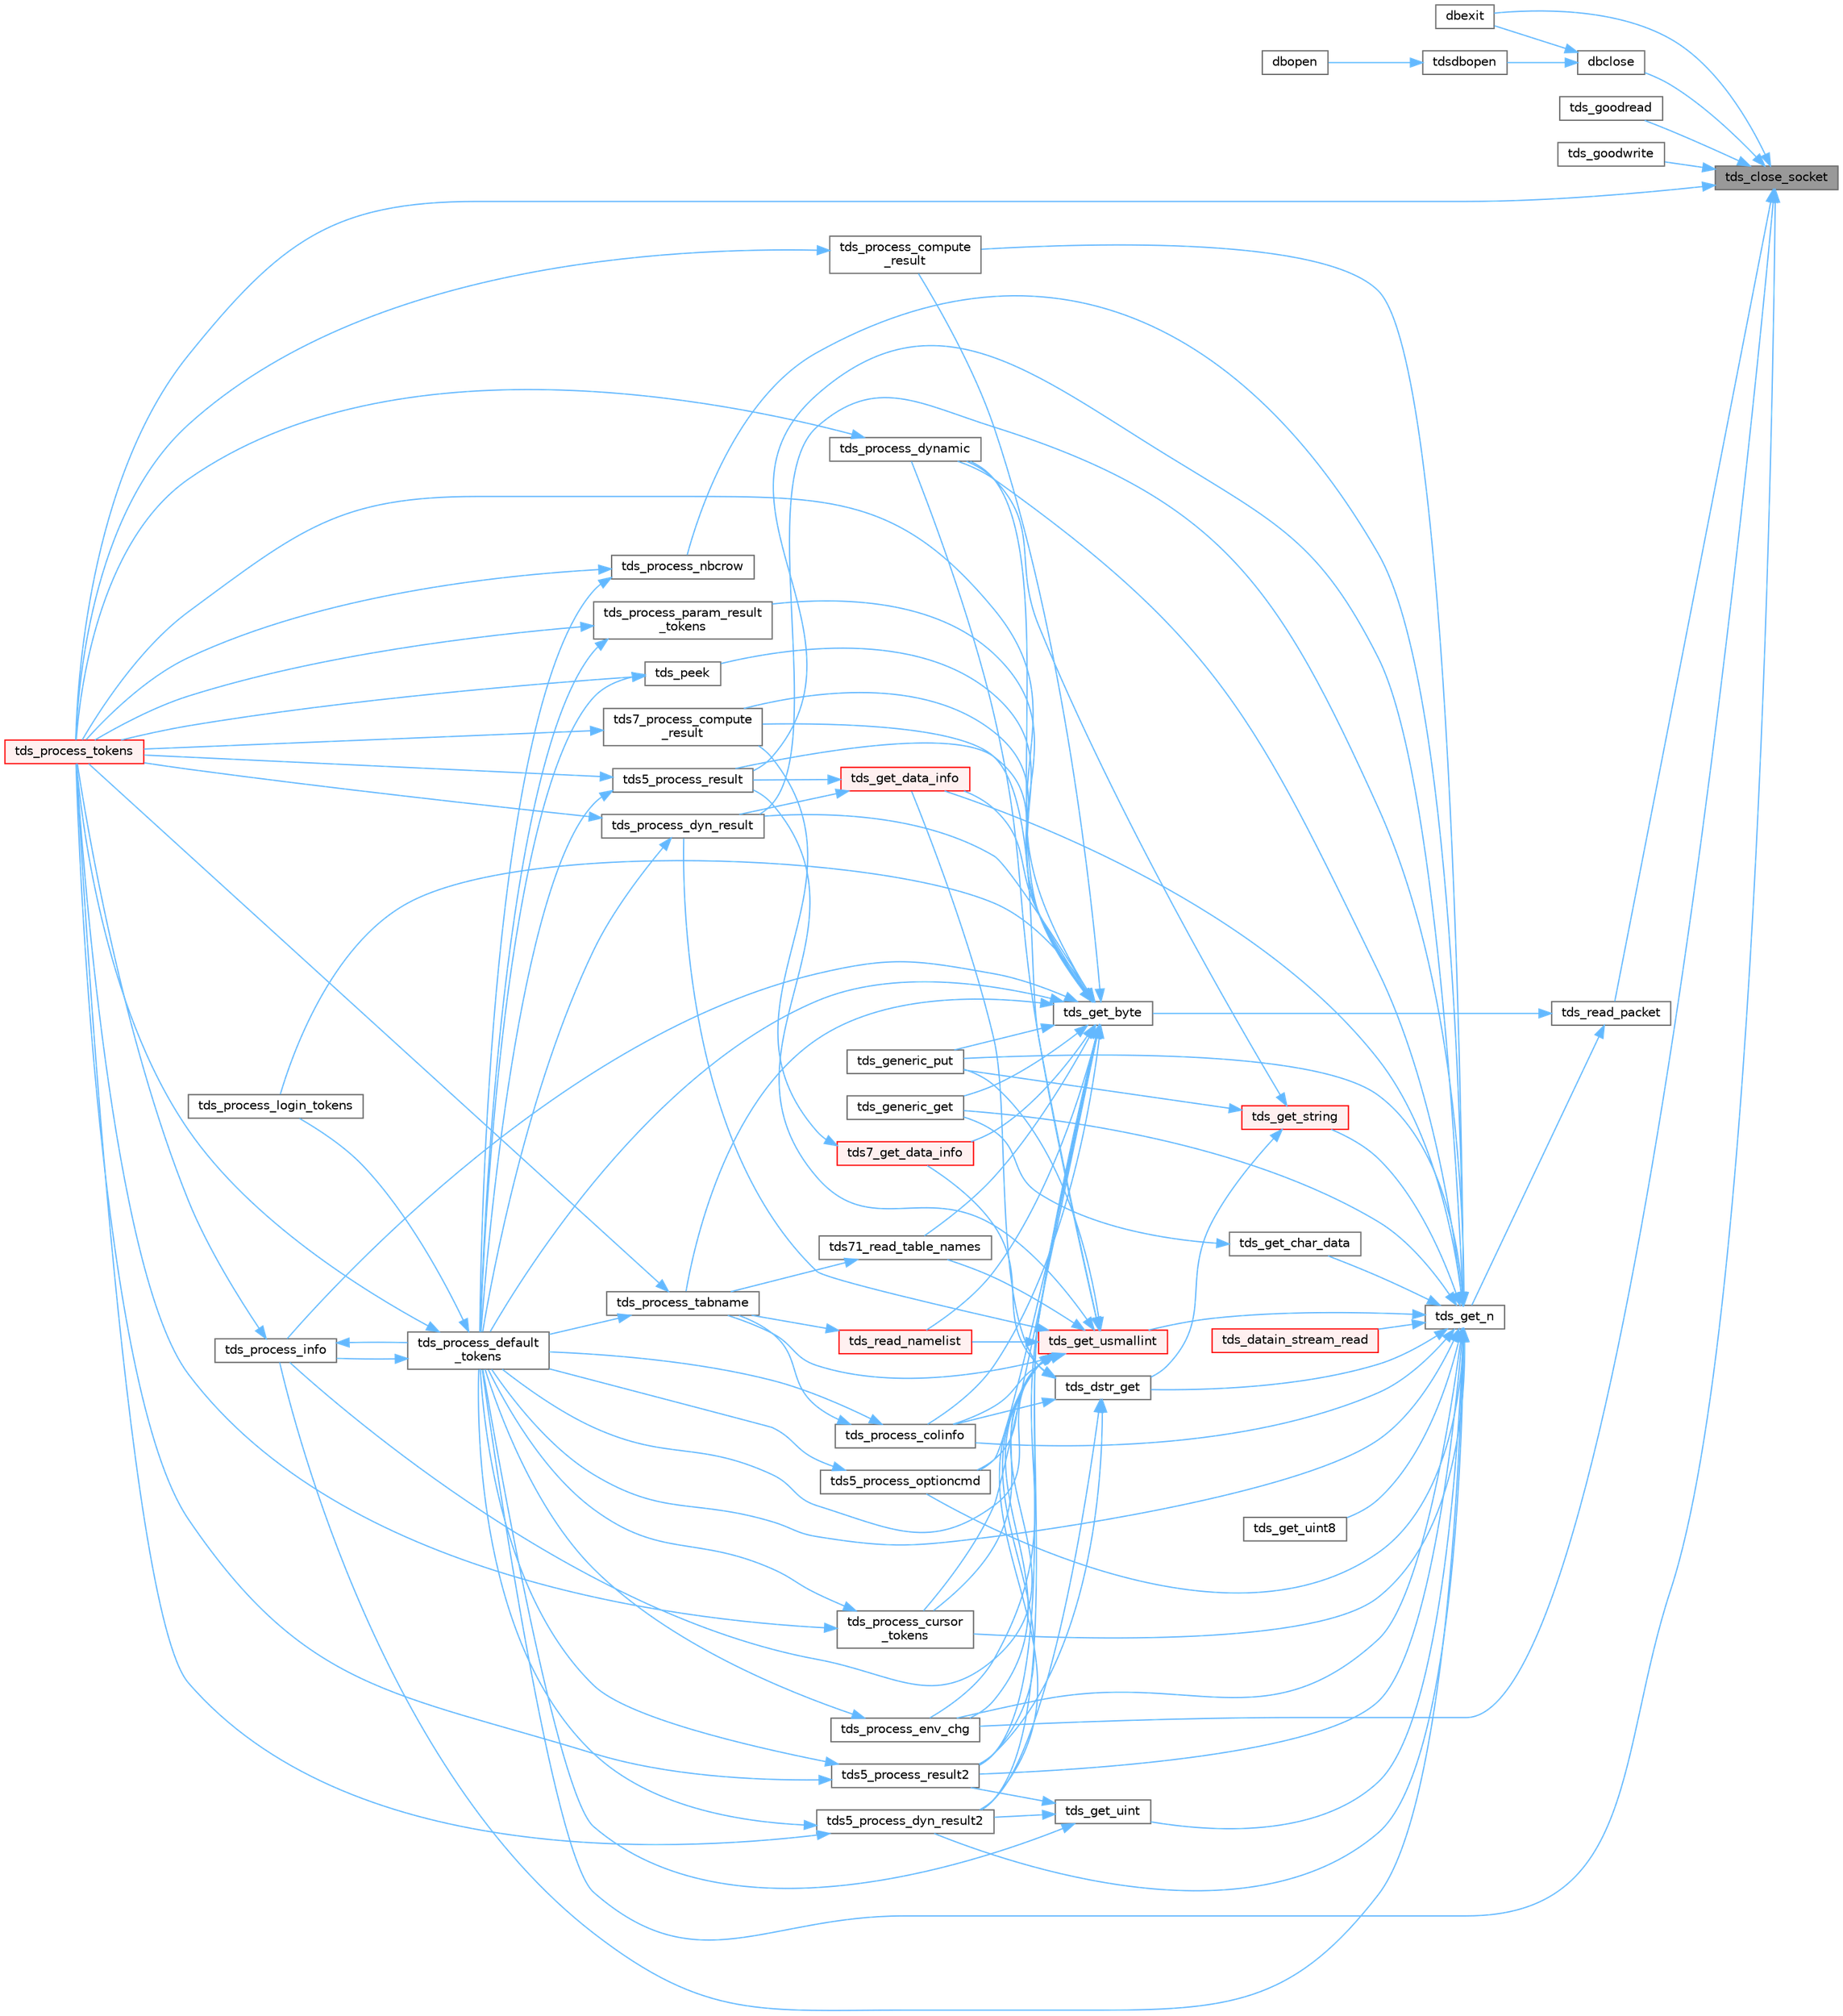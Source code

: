 digraph "tds_close_socket"
{
 // LATEX_PDF_SIZE
  bgcolor="transparent";
  edge [fontname=Helvetica,fontsize=10,labelfontname=Helvetica,labelfontsize=10];
  node [fontname=Helvetica,fontsize=10,shape=box,height=0.2,width=0.4];
  rankdir="RL";
  Node1 [id="Node000001",label="tds_close_socket",height=0.2,width=0.4,color="gray40", fillcolor="grey60", style="filled", fontcolor="black",tooltip="Close current socket."];
  Node1 -> Node2 [id="edge1_Node000001_Node000002",dir="back",color="steelblue1",style="solid",tooltip=" "];
  Node2 [id="Node000002",label="dbclose",height=0.2,width=0.4,color="grey40", fillcolor="white", style="filled",URL="$a00563.html#gaef740b394b44eb33925c2718f7b30d69",tooltip="Close a connection to the server and free associated resources."];
  Node2 -> Node3 [id="edge2_Node000002_Node000003",dir="back",color="steelblue1",style="solid",tooltip=" "];
  Node3 [id="Node000003",label="dbexit",height=0.2,width=0.4,color="grey40", fillcolor="white", style="filled",URL="$a00563.html#gad0044401c8c83205583f93a4764f2d8b",tooltip="Close server connections and free all related structures."];
  Node2 -> Node4 [id="edge3_Node000002_Node000004",dir="back",color="steelblue1",style="solid",tooltip=" "];
  Node4 [id="Node000004",label="tdsdbopen",height=0.2,width=0.4,color="grey40", fillcolor="white", style="filled",URL="$a00569.html#gae6da75d7b9e7b567890fc83c9459d824",tooltip="Form a connection with the server."];
  Node4 -> Node5 [id="edge4_Node000004_Node000005",dir="back",color="steelblue1",style="solid",tooltip=" "];
  Node5 [id="Node000005",label="dbopen",height=0.2,width=0.4,color="grey40", fillcolor="white", style="filled",URL="$a00092.html#af2b7a0ebad53fe7e4e0eda3bbdb89de3",tooltip="Normally not used."];
  Node1 -> Node3 [id="edge5_Node000001_Node000003",dir="back",color="steelblue1",style="solid",tooltip=" "];
  Node1 -> Node6 [id="edge6_Node000001_Node000006",dir="back",color="steelblue1",style="solid",tooltip=" "];
  Node6 [id="Node000006",label="tds_goodread",height=0.2,width=0.4,color="grey40", fillcolor="white", style="filled",URL="$a00579.html#ga6f2ae00407f59fb1ab280fa44a56295e",tooltip="Loops until we have received some characters return -1 on failure."];
  Node1 -> Node7 [id="edge7_Node000001_Node000007",dir="back",color="steelblue1",style="solid",tooltip=" "];
  Node7 [id="Node000007",label="tds_goodwrite",height=0.2,width=0.4,color="grey40", fillcolor="white", style="filled",URL="$a00579.html#ga2734407109c834c5dda7ff8a45c71230",tooltip=" "];
  Node1 -> Node8 [id="edge8_Node000001_Node000008",dir="back",color="steelblue1",style="solid",tooltip=" "];
  Node8 [id="Node000008",label="tds_process_default\l_tokens",height=0.2,width=0.4,color="grey40", fillcolor="white", style="filled",URL="$a00580.html#ga39453d084f3f780ac4602d4abf2839f7",tooltip="tds_process_default_tokens() is a catch all function that is called to process tokens not known to ot..."];
  Node8 -> Node9 [id="edge9_Node000008_Node000009",dir="back",color="steelblue1",style="solid",tooltip=" "];
  Node9 [id="Node000009",label="tds_process_info",height=0.2,width=0.4,color="grey40", fillcolor="white", style="filled",URL="$a00580.html#ga65a2316369529731732f200c190d05d6",tooltip="tds_process_info() is called for INFO, ERR, or EED tokens and is responsible for calling the CLI's me..."];
  Node9 -> Node8 [id="edge10_Node000009_Node000008",dir="back",color="steelblue1",style="solid",tooltip=" "];
  Node9 -> Node10 [id="edge11_Node000009_Node000010",dir="back",color="steelblue1",style="solid",tooltip=" "];
  Node10 [id="Node000010",label="tds_process_tokens",height=0.2,width=0.4,color="red", fillcolor="#FFF0F0", style="filled",URL="$a00580.html#gabfc9de1d1fe718818caf63a4be4035a6",tooltip="process all streams."];
  Node8 -> Node42 [id="edge12_Node000008_Node000042",dir="back",color="steelblue1",style="solid",tooltip=" "];
  Node42 [id="Node000042",label="tds_process_login_tokens",height=0.2,width=0.4,color="grey40", fillcolor="white", style="filled",URL="$a00580.html#ga93945b42d45ee28ae1296b35a1c1e9bb",tooltip="tds_process_login_tokens() is called after sending the login packet to the server."];
  Node8 -> Node10 [id="edge13_Node000008_Node000010",dir="back",color="steelblue1",style="solid",tooltip=" "];
  Node1 -> Node43 [id="edge14_Node000001_Node000043",dir="back",color="steelblue1",style="solid",tooltip=" "];
  Node43 [id="Node000043",label="tds_process_env_chg",height=0.2,width=0.4,color="grey40", fillcolor="white", style="filled",URL="$a00580.html#ga3e1b4df4410a86a563a8c155e7799720",tooltip="tds_process_env_chg() when ever certain things change on the server, such as database,..."];
  Node43 -> Node8 [id="edge15_Node000043_Node000008",dir="back",color="steelblue1",style="solid",tooltip=" "];
  Node1 -> Node10 [id="edge16_Node000001_Node000010",dir="back",color="steelblue1",style="solid",tooltip=" "];
  Node1 -> Node44 [id="edge17_Node000001_Node000044",dir="back",color="steelblue1",style="solid",tooltip=" "];
  Node44 [id="Node000044",label="tds_read_packet",height=0.2,width=0.4,color="grey40", fillcolor="white", style="filled",URL="$a00579.html#ga410619783bdf2bb60b0f27a5578e0e07",tooltip="Read in one 'packet' from the server."];
  Node44 -> Node45 [id="edge18_Node000044_Node000045",dir="back",color="steelblue1",style="solid",tooltip=" "];
  Node45 [id="Node000045",label="tds_get_byte",height=0.2,width=0.4,color="grey40", fillcolor="white", style="filled",URL="$a00579.html#ga0cb72d3f6943795c39db1fa692be0a58",tooltip="Return a single byte from the input buffer."];
  Node45 -> Node46 [id="edge19_Node000045_Node000046",dir="back",color="steelblue1",style="solid",tooltip=" "];
  Node46 [id="Node000046",label="tds5_process_dyn_result2",height=0.2,width=0.4,color="grey40", fillcolor="white", style="filled",URL="$a00580.html#gae688b515631141acfbc41bbb91c8b921",tooltip="Process new TDS 5.0 token for describing output parameters."];
  Node46 -> Node8 [id="edge20_Node000046_Node000008",dir="back",color="steelblue1",style="solid",tooltip=" "];
  Node46 -> Node10 [id="edge21_Node000046_Node000010",dir="back",color="steelblue1",style="solid",tooltip=" "];
  Node45 -> Node47 [id="edge22_Node000045_Node000047",dir="back",color="steelblue1",style="solid",tooltip=" "];
  Node47 [id="Node000047",label="tds5_process_optioncmd",height=0.2,width=0.4,color="grey40", fillcolor="white", style="filled",URL="$a00580.html#gaa6a7e5aeb10a1322911c47be9c43e2d2",tooltip="Process option cmd results."];
  Node47 -> Node8 [id="edge23_Node000047_Node000008",dir="back",color="steelblue1",style="solid",tooltip=" "];
  Node45 -> Node48 [id="edge24_Node000045_Node000048",dir="back",color="steelblue1",style="solid",tooltip=" "];
  Node48 [id="Node000048",label="tds5_process_result",height=0.2,width=0.4,color="grey40", fillcolor="white", style="filled",URL="$a00580.html#ga547b2f48659f77a69aa802d861ac827d",tooltip="tds5_process_result() is the TDS 5.0 result set processing routine."];
  Node48 -> Node8 [id="edge25_Node000048_Node000008",dir="back",color="steelblue1",style="solid",tooltip=" "];
  Node48 -> Node10 [id="edge26_Node000048_Node000010",dir="back",color="steelblue1",style="solid",tooltip=" "];
  Node45 -> Node49 [id="edge27_Node000045_Node000049",dir="back",color="steelblue1",style="solid",tooltip=" "];
  Node49 [id="Node000049",label="tds5_process_result2",height=0.2,width=0.4,color="grey40", fillcolor="white", style="filled",URL="$a00580.html#gabe2bdd5a41ce067cb31aef18ff81cb1c",tooltip="tds5_process_result2() is the new TDS 5.0 result set processing routine."];
  Node49 -> Node8 [id="edge28_Node000049_Node000008",dir="back",color="steelblue1",style="solid",tooltip=" "];
  Node49 -> Node10 [id="edge29_Node000049_Node000010",dir="back",color="steelblue1",style="solid",tooltip=" "];
  Node45 -> Node50 [id="edge30_Node000045_Node000050",dir="back",color="steelblue1",style="solid",tooltip=" "];
  Node50 [id="Node000050",label="tds71_read_table_names",height=0.2,width=0.4,color="grey40", fillcolor="white", style="filled",URL="$a00580.html#ga7482b5730d880fcedbe9fcd609a550ce",tooltip="Reads table names for TDS 7.1+."];
  Node50 -> Node51 [id="edge31_Node000050_Node000051",dir="back",color="steelblue1",style="solid",tooltip=" "];
  Node51 [id="Node000051",label="tds_process_tabname",height=0.2,width=0.4,color="grey40", fillcolor="white", style="filled",URL="$a00580.html#gaeec59bca9bd0c5388e245f0d19d9c81a",tooltip="Process list of table from network."];
  Node51 -> Node8 [id="edge32_Node000051_Node000008",dir="back",color="steelblue1",style="solid",tooltip=" "];
  Node51 -> Node10 [id="edge33_Node000051_Node000010",dir="back",color="steelblue1",style="solid",tooltip=" "];
  Node45 -> Node52 [id="edge34_Node000045_Node000052",dir="back",color="steelblue1",style="solid",tooltip=" "];
  Node52 [id="Node000052",label="tds7_get_data_info",height=0.2,width=0.4,color="red", fillcolor="#FFF0F0", style="filled",URL="$a00580.html#ga07cee55fd522cca16fb59b7a8f0b1376",tooltip="Reads data information from wire."];
  Node52 -> Node53 [id="edge35_Node000052_Node000053",dir="back",color="steelblue1",style="solid",tooltip=" "];
  Node53 [id="Node000053",label="tds7_process_compute\l_result",height=0.2,width=0.4,color="grey40", fillcolor="white", style="filled",URL="$a00580.html#ga6728e344caa20aea1def85f58dea138b",tooltip="tds7_process_compute_result() processes compute result sets for TDS 7/8."];
  Node53 -> Node10 [id="edge36_Node000053_Node000010",dir="back",color="steelblue1",style="solid",tooltip=" "];
  Node45 -> Node53 [id="edge37_Node000045_Node000053",dir="back",color="steelblue1",style="solid",tooltip=" "];
  Node45 -> Node55 [id="edge38_Node000045_Node000055",dir="back",color="steelblue1",style="solid",tooltip=" "];
  Node55 [id="Node000055",label="tds_generic_get",height=0.2,width=0.4,color="grey40", fillcolor="white", style="filled",URL="$a00260.html#abac4d689e0e31e80587f89247c6395a4",tooltip="Read a data from wire."];
  Node45 -> Node56 [id="edge39_Node000045_Node000056",dir="back",color="steelblue1",style="solid",tooltip=" "];
  Node56 [id="Node000056",label="tds_generic_put",height=0.2,width=0.4,color="grey40", fillcolor="white", style="filled",URL="$a00260.html#a84e17808683ba2dd956e811a42e23176",tooltip="Write data to wire."];
  Node45 -> Node57 [id="edge40_Node000045_Node000057",dir="back",color="steelblue1",style="solid",tooltip=" "];
  Node57 [id="Node000057",label="tds_get_data_info",height=0.2,width=0.4,color="red", fillcolor="#FFF0F0", style="filled",URL="$a00580.html#gad9b6b86f48be077fb44ac603845a0c27",tooltip="Reads data metadata from wire."];
  Node57 -> Node48 [id="edge41_Node000057_Node000048",dir="back",color="steelblue1",style="solid",tooltip=" "];
  Node57 -> Node58 [id="edge42_Node000057_Node000058",dir="back",color="steelblue1",style="solid",tooltip=" "];
  Node58 [id="Node000058",label="tds_process_dyn_result",height=0.2,width=0.4,color="grey40", fillcolor="white", style="filled",URL="$a00580.html#ga416cf119c1d4a0fca27dc5b50c261358",tooltip="Process results from dynamic."];
  Node58 -> Node8 [id="edge43_Node000058_Node000008",dir="back",color="steelblue1",style="solid",tooltip=" "];
  Node58 -> Node10 [id="edge44_Node000058_Node000010",dir="back",color="steelblue1",style="solid",tooltip=" "];
  Node45 -> Node61 [id="edge45_Node000045_Node000061",dir="back",color="steelblue1",style="solid",tooltip=" "];
  Node61 [id="Node000061",label="tds_peek",height=0.2,width=0.4,color="grey40", fillcolor="white", style="filled",URL="$a00579.html#ga221e98a9c8be96ec6c8547891e1b53af",tooltip="Reads a byte from the TDS stream without removing it."];
  Node61 -> Node8 [id="edge46_Node000061_Node000008",dir="back",color="steelblue1",style="solid",tooltip=" "];
  Node61 -> Node10 [id="edge47_Node000061_Node000010",dir="back",color="steelblue1",style="solid",tooltip=" "];
  Node45 -> Node62 [id="edge48_Node000045_Node000062",dir="back",color="steelblue1",style="solid",tooltip=" "];
  Node62 [id="Node000062",label="tds_process_colinfo",height=0.2,width=0.4,color="grey40", fillcolor="white", style="filled",URL="$a00580.html#ga22c7f413d43fc0d511e122a3de389166",tooltip="Reads column information."];
  Node62 -> Node8 [id="edge49_Node000062_Node000008",dir="back",color="steelblue1",style="solid",tooltip=" "];
  Node62 -> Node51 [id="edge50_Node000062_Node000051",dir="back",color="steelblue1",style="solid",tooltip=" "];
  Node45 -> Node63 [id="edge51_Node000045_Node000063",dir="back",color="steelblue1",style="solid",tooltip=" "];
  Node63 [id="Node000063",label="tds_process_compute\l_result",height=0.2,width=0.4,color="grey40", fillcolor="white", style="filled",URL="$a00580.html#gae3368ea80d0d8b13791ceb13ee5f19c9",tooltip="tds_process_compute_result() processes compute result sets."];
  Node63 -> Node10 [id="edge52_Node000063_Node000010",dir="back",color="steelblue1",style="solid",tooltip=" "];
  Node45 -> Node64 [id="edge53_Node000045_Node000064",dir="back",color="steelblue1",style="solid",tooltip=" "];
  Node64 [id="Node000064",label="tds_process_cursor\l_tokens",height=0.2,width=0.4,color="grey40", fillcolor="white", style="filled",URL="$a00580.html#ga315d875d90c64d12d61fc9e33b4dee96",tooltip="Reads cursor command results."];
  Node64 -> Node8 [id="edge54_Node000064_Node000008",dir="back",color="steelblue1",style="solid",tooltip=" "];
  Node64 -> Node10 [id="edge55_Node000064_Node000010",dir="back",color="steelblue1",style="solid",tooltip=" "];
  Node45 -> Node8 [id="edge56_Node000045_Node000008",dir="back",color="steelblue1",style="solid",tooltip=" "];
  Node45 -> Node58 [id="edge57_Node000045_Node000058",dir="back",color="steelblue1",style="solid",tooltip=" "];
  Node45 -> Node65 [id="edge58_Node000045_Node000065",dir="back",color="steelblue1",style="solid",tooltip=" "];
  Node65 [id="Node000065",label="tds_process_dynamic",height=0.2,width=0.4,color="grey40", fillcolor="white", style="filled",URL="$a00580.html#ga5cfc0340d8d717e67f60037e029b2142",tooltip="tds_process_dynamic() finds the element of the dyns array for the id"];
  Node65 -> Node10 [id="edge59_Node000065_Node000010",dir="back",color="steelblue1",style="solid",tooltip=" "];
  Node45 -> Node43 [id="edge60_Node000045_Node000043",dir="back",color="steelblue1",style="solid",tooltip=" "];
  Node45 -> Node9 [id="edge61_Node000045_Node000009",dir="back",color="steelblue1",style="solid",tooltip=" "];
  Node45 -> Node42 [id="edge62_Node000045_Node000042",dir="back",color="steelblue1",style="solid",tooltip=" "];
  Node45 -> Node60 [id="edge63_Node000045_Node000060",dir="back",color="steelblue1",style="solid",tooltip=" "];
  Node60 [id="Node000060",label="tds_process_param_result\l_tokens",height=0.2,width=0.4,color="grey40", fillcolor="white", style="filled",URL="$a00580.html#ga9fdef8228d29cab7fa9098f07fa73fba",tooltip="Process parameters from networks."];
  Node60 -> Node8 [id="edge64_Node000060_Node000008",dir="back",color="steelblue1",style="solid",tooltip=" "];
  Node60 -> Node10 [id="edge65_Node000060_Node000010",dir="back",color="steelblue1",style="solid",tooltip=" "];
  Node45 -> Node51 [id="edge66_Node000045_Node000051",dir="back",color="steelblue1",style="solid",tooltip=" "];
  Node45 -> Node10 [id="edge67_Node000045_Node000010",dir="back",color="steelblue1",style="solid",tooltip=" "];
  Node45 -> Node66 [id="edge68_Node000045_Node000066",dir="back",color="steelblue1",style="solid",tooltip=" "];
  Node66 [id="Node000066",label="tds_read_namelist",height=0.2,width=0.4,color="red", fillcolor="#FFF0F0", style="filled",URL="$a00580.html#gaeaaed2ea1d8c827da1a0f5b419524ae1",tooltip="Reads list of names (usually table names)"];
  Node66 -> Node51 [id="edge69_Node000066_Node000051",dir="back",color="steelblue1",style="solid",tooltip=" "];
  Node44 -> Node69 [id="edge70_Node000044_Node000069",dir="back",color="steelblue1",style="solid",tooltip=" "];
  Node69 [id="Node000069",label="tds_get_n",height=0.2,width=0.4,color="grey40", fillcolor="white", style="filled",URL="$a00579.html#gae777dd57e8d1bb40349d7d7d8434fddf",tooltip="Get N bytes from the buffer and return them in the already allocated space   given to us."];
  Node69 -> Node46 [id="edge71_Node000069_Node000046",dir="back",color="steelblue1",style="solid",tooltip=" "];
  Node69 -> Node47 [id="edge72_Node000069_Node000047",dir="back",color="steelblue1",style="solid",tooltip=" "];
  Node69 -> Node48 [id="edge73_Node000069_Node000048",dir="back",color="steelblue1",style="solid",tooltip=" "];
  Node69 -> Node49 [id="edge74_Node000069_Node000049",dir="back",color="steelblue1",style="solid",tooltip=" "];
  Node69 -> Node70 [id="edge75_Node000069_Node000070",dir="back",color="steelblue1",style="solid",tooltip=" "];
  Node70 [id="Node000070",label="tds_datain_stream_read",height=0.2,width=0.4,color="red", fillcolor="#FFF0F0", style="filled",URL="$a01467.html#a04b537d889f7d4c9b9701eb81baf7efd",tooltip="Reads data from network for input stream."];
  Node69 -> Node76 [id="edge76_Node000069_Node000076",dir="back",color="steelblue1",style="solid",tooltip=" "];
  Node76 [id="Node000076",label="tds_dstr_get",height=0.2,width=0.4,color="grey40", fillcolor="white", style="filled",URL="$a00579.html#ga017c427e9599c031be5c555cb32abe2c",tooltip="Reads a string from wire and put in a DSTR."];
  Node76 -> Node46 [id="edge77_Node000076_Node000046",dir="back",color="steelblue1",style="solid",tooltip=" "];
  Node76 -> Node49 [id="edge78_Node000076_Node000049",dir="back",color="steelblue1",style="solid",tooltip=" "];
  Node76 -> Node52 [id="edge79_Node000076_Node000052",dir="back",color="steelblue1",style="solid",tooltip=" "];
  Node76 -> Node57 [id="edge80_Node000076_Node000057",dir="back",color="steelblue1",style="solid",tooltip=" "];
  Node76 -> Node62 [id="edge81_Node000076_Node000062",dir="back",color="steelblue1",style="solid",tooltip=" "];
  Node69 -> Node55 [id="edge82_Node000069_Node000055",dir="back",color="steelblue1",style="solid",tooltip=" "];
  Node69 -> Node56 [id="edge83_Node000069_Node000056",dir="back",color="steelblue1",style="solid",tooltip=" "];
  Node69 -> Node73 [id="edge84_Node000069_Node000073",dir="back",color="steelblue1",style="solid",tooltip=" "];
  Node73 [id="Node000073",label="tds_get_char_data",height=0.2,width=0.4,color="grey40", fillcolor="white", style="filled",URL="$a00579.html#ga8d214089b6e97fc0da5e0be09f216d73",tooltip="Fetch character data the wire."];
  Node73 -> Node55 [id="edge85_Node000073_Node000055",dir="back",color="steelblue1",style="solid",tooltip=" "];
  Node69 -> Node57 [id="edge86_Node000069_Node000057",dir="back",color="steelblue1",style="solid",tooltip=" "];
  Node69 -> Node74 [id="edge87_Node000069_Node000074",dir="back",color="steelblue1",style="solid",tooltip=" "];
  Node74 [id="Node000074",label="tds_get_string",height=0.2,width=0.4,color="red", fillcolor="#FFF0F0", style="filled",URL="$a00579.html#ga90f080e6e9448feac15dee1370d66802",tooltip="Fetch a string from the wire."];
  Node74 -> Node76 [id="edge88_Node000074_Node000076",dir="back",color="steelblue1",style="solid",tooltip=" "];
  Node74 -> Node56 [id="edge89_Node000074_Node000056",dir="back",color="steelblue1",style="solid",tooltip=" "];
  Node74 -> Node65 [id="edge90_Node000074_Node000065",dir="back",color="steelblue1",style="solid",tooltip=" "];
  Node69 -> Node77 [id="edge91_Node000069_Node000077",dir="back",color="steelblue1",style="solid",tooltip=" "];
  Node77 [id="Node000077",label="tds_get_uint",height=0.2,width=0.4,color="grey40", fillcolor="white", style="filled",URL="$a00579.html#ga9ac121c269e203337a48c5bf8afc48c3",tooltip="Get an int32 from the server."];
  Node77 -> Node46 [id="edge92_Node000077_Node000046",dir="back",color="steelblue1",style="solid",tooltip=" "];
  Node77 -> Node49 [id="edge93_Node000077_Node000049",dir="back",color="steelblue1",style="solid",tooltip=" "];
  Node77 -> Node8 [id="edge94_Node000077_Node000008",dir="back",color="steelblue1",style="solid",tooltip=" "];
  Node69 -> Node78 [id="edge95_Node000069_Node000078",dir="back",color="steelblue1",style="solid",tooltip=" "];
  Node78 [id="Node000078",label="tds_get_uint8",height=0.2,width=0.4,color="grey40", fillcolor="white", style="filled",URL="$a00579.html#ga8ab6c87318eaf15ea17a9575763f7809",tooltip="Get an uint64 from the server."];
  Node69 -> Node79 [id="edge96_Node000069_Node000079",dir="back",color="steelblue1",style="solid",tooltip=" "];
  Node79 [id="Node000079",label="tds_get_usmallint",height=0.2,width=0.4,color="red", fillcolor="#FFF0F0", style="filled",URL="$a00579.html#gad38aa5b9547817854ccba1fcc7855861",tooltip="Get an int16 from the server."];
  Node79 -> Node46 [id="edge97_Node000079_Node000046",dir="back",color="steelblue1",style="solid",tooltip=" "];
  Node79 -> Node47 [id="edge98_Node000079_Node000047",dir="back",color="steelblue1",style="solid",tooltip=" "];
  Node79 -> Node48 [id="edge99_Node000079_Node000048",dir="back",color="steelblue1",style="solid",tooltip=" "];
  Node79 -> Node49 [id="edge100_Node000079_Node000049",dir="back",color="steelblue1",style="solid",tooltip=" "];
  Node79 -> Node50 [id="edge101_Node000079_Node000050",dir="back",color="steelblue1",style="solid",tooltip=" "];
  Node79 -> Node53 [id="edge102_Node000079_Node000053",dir="back",color="steelblue1",style="solid",tooltip=" "];
  Node79 -> Node56 [id="edge103_Node000079_Node000056",dir="back",color="steelblue1",style="solid",tooltip=" "];
  Node79 -> Node62 [id="edge104_Node000079_Node000062",dir="back",color="steelblue1",style="solid",tooltip=" "];
  Node79 -> Node64 [id="edge105_Node000079_Node000064",dir="back",color="steelblue1",style="solid",tooltip=" "];
  Node79 -> Node8 [id="edge106_Node000079_Node000008",dir="back",color="steelblue1",style="solid",tooltip=" "];
  Node79 -> Node58 [id="edge107_Node000079_Node000058",dir="back",color="steelblue1",style="solid",tooltip=" "];
  Node79 -> Node65 [id="edge108_Node000079_Node000065",dir="back",color="steelblue1",style="solid",tooltip=" "];
  Node79 -> Node43 [id="edge109_Node000079_Node000043",dir="back",color="steelblue1",style="solid",tooltip=" "];
  Node79 -> Node9 [id="edge110_Node000079_Node000009",dir="back",color="steelblue1",style="solid",tooltip=" "];
  Node79 -> Node51 [id="edge111_Node000079_Node000051",dir="back",color="steelblue1",style="solid",tooltip=" "];
  Node79 -> Node66 [id="edge112_Node000079_Node000066",dir="back",color="steelblue1",style="solid",tooltip=" "];
  Node69 -> Node62 [id="edge113_Node000069_Node000062",dir="back",color="steelblue1",style="solid",tooltip=" "];
  Node69 -> Node63 [id="edge114_Node000069_Node000063",dir="back",color="steelblue1",style="solid",tooltip=" "];
  Node69 -> Node64 [id="edge115_Node000069_Node000064",dir="back",color="steelblue1",style="solid",tooltip=" "];
  Node69 -> Node8 [id="edge116_Node000069_Node000008",dir="back",color="steelblue1",style="solid",tooltip=" "];
  Node69 -> Node58 [id="edge117_Node000069_Node000058",dir="back",color="steelblue1",style="solid",tooltip=" "];
  Node69 -> Node65 [id="edge118_Node000069_Node000065",dir="back",color="steelblue1",style="solid",tooltip=" "];
  Node69 -> Node43 [id="edge119_Node000069_Node000043",dir="back",color="steelblue1",style="solid",tooltip=" "];
  Node69 -> Node9 [id="edge120_Node000069_Node000009",dir="back",color="steelblue1",style="solid",tooltip=" "];
  Node69 -> Node82 [id="edge121_Node000069_Node000082",dir="back",color="steelblue1",style="solid",tooltip=" "];
  Node82 [id="Node000082",label="tds_process_nbcrow",height=0.2,width=0.4,color="grey40", fillcolor="white", style="filled",URL="$a00580.html#gaf7264c9eb3aa7a73358a4c65f02d3d3c",tooltip="tds_process_nbcrow() processes rows and places them in the row buffer."];
  Node82 -> Node8 [id="edge122_Node000082_Node000008",dir="back",color="steelblue1",style="solid",tooltip=" "];
  Node82 -> Node10 [id="edge123_Node000082_Node000010",dir="back",color="steelblue1",style="solid",tooltip=" "];
}
